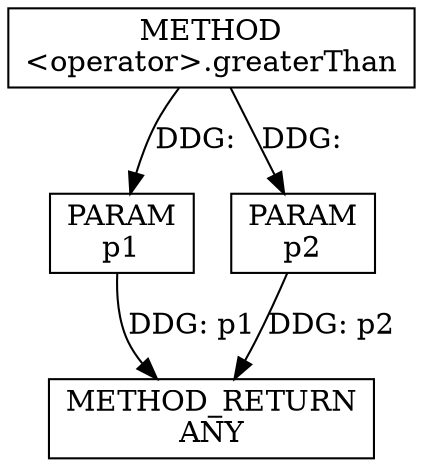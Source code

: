 digraph "&lt;operator&gt;.greaterThan" {  
node [shape="rect"];  
"111669149716" [label = <METHOD<BR/>&lt;operator&gt;.greaterThan> ]
"128849018900" [label = <METHOD_RETURN<BR/>ANY> ]
"115964117020" [label = <PARAM<BR/>p1> ]
"115964117021" [label = <PARAM<BR/>p2> ]
  "115964117020" -> "128849018900"  [ label = "DDG: p1"] 
  "115964117021" -> "128849018900"  [ label = "DDG: p2"] 
  "111669149716" -> "115964117020"  [ label = "DDG: "] 
  "111669149716" -> "115964117021"  [ label = "DDG: "] 
}
